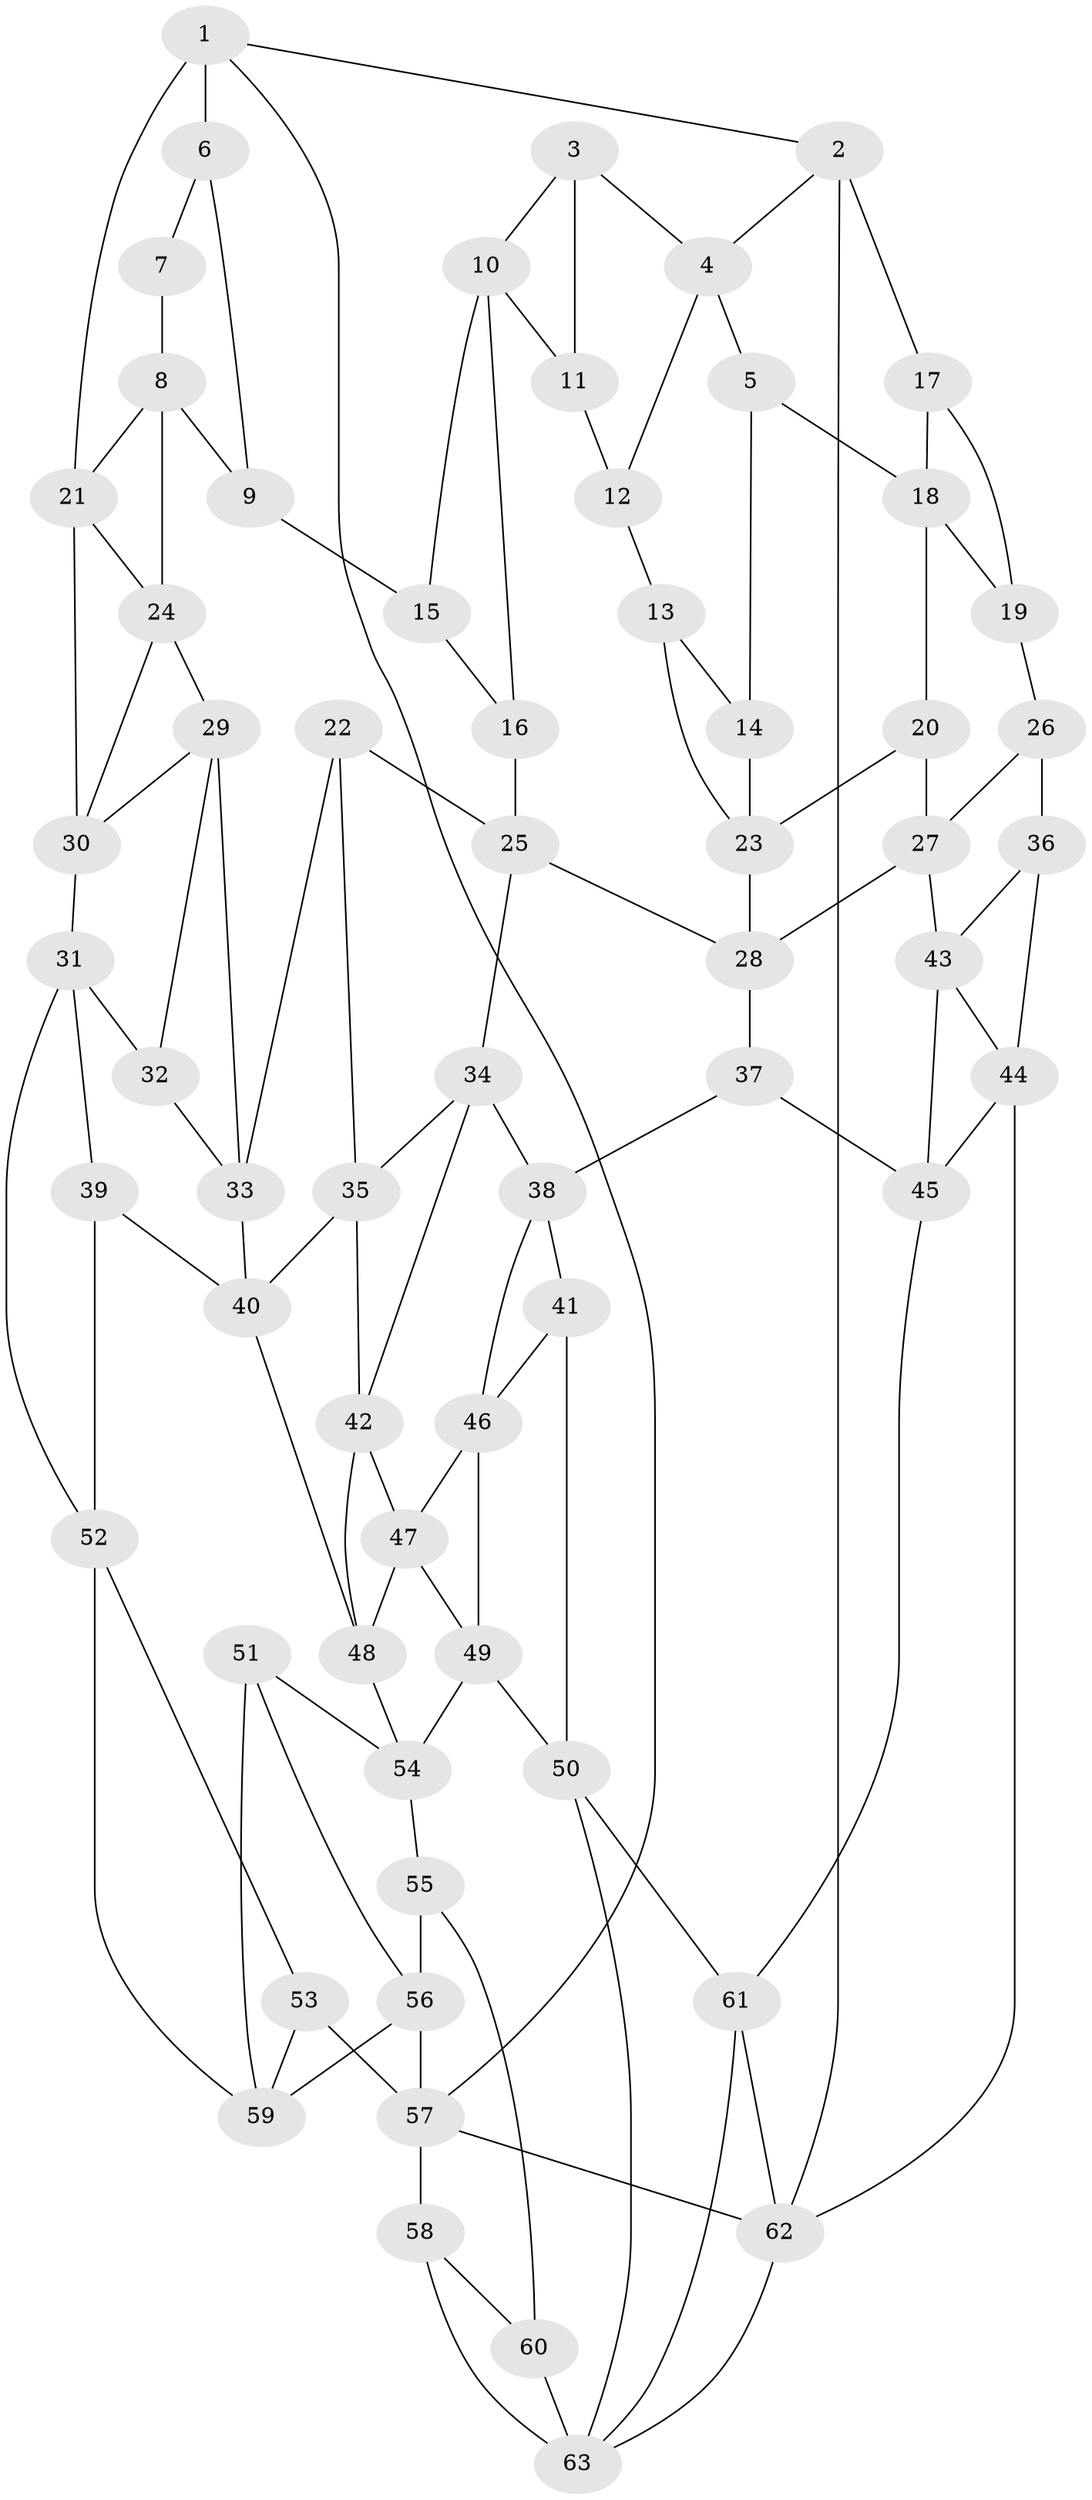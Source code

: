 // original degree distribution, {3: 0.023809523809523808, 6: 0.2222222222222222, 4: 0.2222222222222222, 5: 0.5317460317460317}
// Generated by graph-tools (version 1.1) at 2025/03/03/09/25 03:03:11]
// undirected, 63 vertices, 114 edges
graph export_dot {
graph [start="1"]
  node [color=gray90,style=filled];
  1;
  2;
  3;
  4;
  5;
  6;
  7;
  8;
  9;
  10;
  11;
  12;
  13;
  14;
  15;
  16;
  17;
  18;
  19;
  20;
  21;
  22;
  23;
  24;
  25;
  26;
  27;
  28;
  29;
  30;
  31;
  32;
  33;
  34;
  35;
  36;
  37;
  38;
  39;
  40;
  41;
  42;
  43;
  44;
  45;
  46;
  47;
  48;
  49;
  50;
  51;
  52;
  53;
  54;
  55;
  56;
  57;
  58;
  59;
  60;
  61;
  62;
  63;
  1 -- 2 [weight=1.0];
  1 -- 6 [weight=2.0];
  1 -- 21 [weight=1.0];
  1 -- 57 [weight=1.0];
  2 -- 4 [weight=1.0];
  2 -- 17 [weight=2.0];
  2 -- 62 [weight=1.0];
  3 -- 4 [weight=1.0];
  3 -- 10 [weight=1.0];
  3 -- 11 [weight=1.0];
  4 -- 5 [weight=1.0];
  4 -- 12 [weight=1.0];
  5 -- 14 [weight=2.0];
  5 -- 18 [weight=1.0];
  6 -- 7 [weight=2.0];
  6 -- 9 [weight=1.0];
  7 -- 8 [weight=1.0];
  8 -- 9 [weight=1.0];
  8 -- 21 [weight=1.0];
  8 -- 24 [weight=1.0];
  9 -- 15 [weight=2.0];
  10 -- 11 [weight=1.0];
  10 -- 15 [weight=1.0];
  10 -- 16 [weight=1.0];
  11 -- 12 [weight=2.0];
  12 -- 13 [weight=1.0];
  13 -- 14 [weight=1.0];
  13 -- 23 [weight=1.0];
  14 -- 23 [weight=1.0];
  15 -- 16 [weight=1.0];
  16 -- 25 [weight=1.0];
  17 -- 18 [weight=1.0];
  17 -- 19 [weight=1.0];
  18 -- 19 [weight=1.0];
  18 -- 20 [weight=1.0];
  19 -- 26 [weight=1.0];
  20 -- 23 [weight=1.0];
  20 -- 27 [weight=1.0];
  21 -- 24 [weight=1.0];
  21 -- 30 [weight=1.0];
  22 -- 25 [weight=1.0];
  22 -- 33 [weight=1.0];
  22 -- 35 [weight=1.0];
  23 -- 28 [weight=1.0];
  24 -- 29 [weight=1.0];
  24 -- 30 [weight=1.0];
  25 -- 28 [weight=1.0];
  25 -- 34 [weight=1.0];
  26 -- 27 [weight=1.0];
  26 -- 36 [weight=1.0];
  27 -- 28 [weight=1.0];
  27 -- 43 [weight=1.0];
  28 -- 37 [weight=1.0];
  29 -- 30 [weight=1.0];
  29 -- 32 [weight=1.0];
  29 -- 33 [weight=1.0];
  30 -- 31 [weight=1.0];
  31 -- 32 [weight=1.0];
  31 -- 39 [weight=1.0];
  31 -- 52 [weight=1.0];
  32 -- 33 [weight=1.0];
  33 -- 40 [weight=1.0];
  34 -- 35 [weight=1.0];
  34 -- 38 [weight=1.0];
  34 -- 42 [weight=1.0];
  35 -- 40 [weight=1.0];
  35 -- 42 [weight=1.0];
  36 -- 43 [weight=1.0];
  36 -- 44 [weight=1.0];
  37 -- 38 [weight=1.0];
  37 -- 45 [weight=1.0];
  38 -- 41 [weight=1.0];
  38 -- 46 [weight=1.0];
  39 -- 40 [weight=1.0];
  39 -- 52 [weight=1.0];
  40 -- 48 [weight=1.0];
  41 -- 46 [weight=1.0];
  41 -- 50 [weight=1.0];
  42 -- 47 [weight=1.0];
  42 -- 48 [weight=1.0];
  43 -- 44 [weight=1.0];
  43 -- 45 [weight=1.0];
  44 -- 45 [weight=1.0];
  44 -- 62 [weight=1.0];
  45 -- 61 [weight=1.0];
  46 -- 47 [weight=1.0];
  46 -- 49 [weight=1.0];
  47 -- 48 [weight=1.0];
  47 -- 49 [weight=1.0];
  48 -- 54 [weight=1.0];
  49 -- 50 [weight=1.0];
  49 -- 54 [weight=1.0];
  50 -- 61 [weight=1.0];
  50 -- 63 [weight=1.0];
  51 -- 54 [weight=1.0];
  51 -- 56 [weight=1.0];
  51 -- 59 [weight=1.0];
  52 -- 53 [weight=1.0];
  52 -- 59 [weight=1.0];
  53 -- 57 [weight=1.0];
  53 -- 59 [weight=1.0];
  54 -- 55 [weight=1.0];
  55 -- 56 [weight=1.0];
  55 -- 60 [weight=1.0];
  56 -- 57 [weight=1.0];
  56 -- 59 [weight=1.0];
  57 -- 58 [weight=1.0];
  57 -- 62 [weight=1.0];
  58 -- 60 [weight=1.0];
  58 -- 63 [weight=1.0];
  60 -- 63 [weight=2.0];
  61 -- 62 [weight=1.0];
  61 -- 63 [weight=1.0];
  62 -- 63 [weight=1.0];
}

